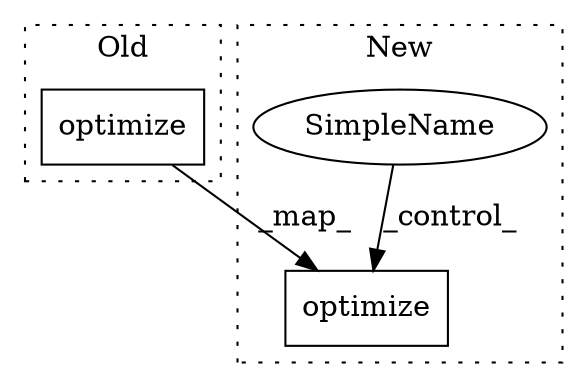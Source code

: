 digraph G {
subgraph cluster0 {
1 [label="optimize" a="32" s="18611,18631" l="9,1" shape="box"];
label = "Old";
style="dotted";
}
subgraph cluster1 {
2 [label="optimize" a="32" s="20472,20492" l="9,1" shape="box"];
3 [label="SimpleName" a="42" s="" l="" shape="ellipse"];
label = "New";
style="dotted";
}
1 -> 2 [label="_map_"];
3 -> 2 [label="_control_"];
}